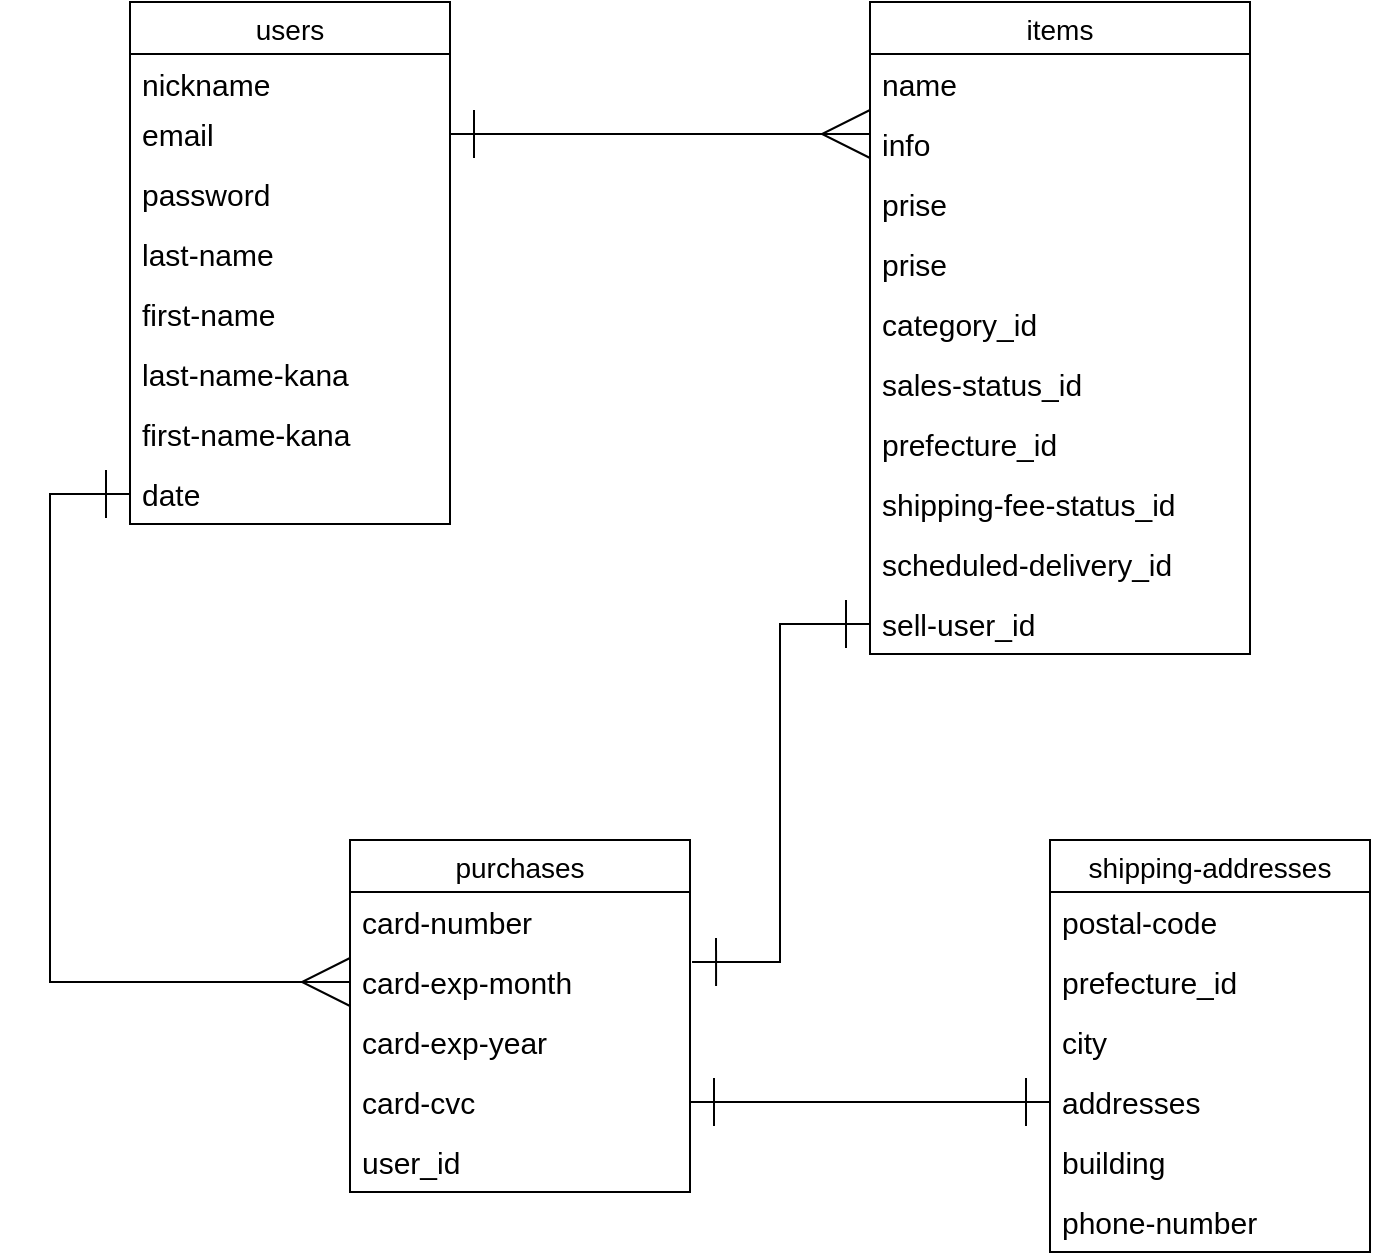 <mxfile version="13.6.5">
    <diagram id="rocKE24PGHX5GY2gO7GT" name="ページ1">
        <mxGraphModel dx="916" dy="680" grid="1" gridSize="10" guides="1" tooltips="1" connect="1" arrows="1" fold="1" page="1" pageScale="1" pageWidth="827" pageHeight="1169" math="0" shadow="0">
            <root>
                <mxCell id="0"/>
                <mxCell id="1" parent="0"/>
                <mxCell id="2" value="users" style="swimlane;fontStyle=0;childLayout=stackLayout;horizontal=1;startSize=26;horizontalStack=0;resizeParent=1;resizeParentMax=0;resizeLast=0;collapsible=1;marginBottom=0;align=center;fontSize=14;" parent="1" vertex="1">
                    <mxGeometry x="80" y="50" width="160" height="261" as="geometry"/>
                </mxCell>
                <mxCell id="3" value="nickname" style="text;strokeColor=none;fillColor=none;spacingLeft=4;spacingRight=4;overflow=hidden;rotatable=0;points=[[0,0.5],[1,0.5]];portConstraint=eastwest;fontSize=15;" parent="2" vertex="1">
                    <mxGeometry y="26" width="160" height="25" as="geometry"/>
                </mxCell>
                <mxCell id="11" value="email" style="text;strokeColor=none;fillColor=none;spacingLeft=4;spacingRight=4;overflow=hidden;rotatable=0;points=[[0,0.5],[1,0.5]];portConstraint=eastwest;fontSize=15;" parent="2" vertex="1">
                    <mxGeometry y="51" width="160" height="30" as="geometry"/>
                </mxCell>
                <mxCell id="10" value="password" style="text;strokeColor=none;fillColor=none;spacingLeft=4;spacingRight=4;overflow=hidden;rotatable=0;points=[[0,0.5],[1,0.5]];portConstraint=eastwest;fontSize=15;" parent="2" vertex="1">
                    <mxGeometry y="81" width="160" height="30" as="geometry"/>
                </mxCell>
                <mxCell id="4" value="last-name" style="text;strokeColor=none;fillColor=none;spacingLeft=4;spacingRight=4;overflow=hidden;rotatable=0;points=[[0,0.5],[1,0.5]];portConstraint=eastwest;fontSize=15;" parent="2" vertex="1">
                    <mxGeometry y="111" width="160" height="30" as="geometry"/>
                </mxCell>
                <mxCell id="12" value="first-name" style="text;strokeColor=none;fillColor=none;spacingLeft=4;spacingRight=4;overflow=hidden;rotatable=0;points=[[0,0.5],[1,0.5]];portConstraint=eastwest;fontSize=15;" parent="2" vertex="1">
                    <mxGeometry y="141" width="160" height="30" as="geometry"/>
                </mxCell>
                <mxCell id="13" value="last-name-kana" style="text;strokeColor=none;fillColor=none;spacingLeft=4;spacingRight=4;overflow=hidden;rotatable=0;points=[[0,0.5],[1,0.5]];portConstraint=eastwest;fontSize=15;" parent="2" vertex="1">
                    <mxGeometry y="171" width="160" height="30" as="geometry"/>
                </mxCell>
                <mxCell id="14" value="first-name-kana" style="text;strokeColor=none;fillColor=none;spacingLeft=4;spacingRight=4;overflow=hidden;rotatable=0;points=[[0,0.5],[1,0.5]];portConstraint=eastwest;fontSize=15;" parent="2" vertex="1">
                    <mxGeometry y="201" width="160" height="30" as="geometry"/>
                </mxCell>
                <mxCell id="5" value="date" style="text;strokeColor=none;fillColor=none;spacingLeft=4;spacingRight=4;overflow=hidden;rotatable=0;points=[[0,0.5],[1,0.5]];portConstraint=eastwest;fontSize=15;" parent="2" vertex="1">
                    <mxGeometry y="231" width="160" height="30" as="geometry"/>
                </mxCell>
                <mxCell id="20" style="edgeStyle=orthogonalEdgeStyle;rounded=0;orthogonalLoop=1;jettySize=auto;html=1;exitX=1;exitY=0.5;exitDx=0;exitDy=0;startArrow=ERone;startFill=0;startSize=22;endArrow=ERmany;endFill=0;endSize=22;fontSize=15;" parent="1" source="11" edge="1">
                    <mxGeometry relative="1" as="geometry">
                        <mxPoint x="450" y="116" as="targetPoint"/>
                    </mxGeometry>
                </mxCell>
                <mxCell id="6" value="items" style="swimlane;fontStyle=0;childLayout=stackLayout;horizontal=1;startSize=26;horizontalStack=0;resizeParent=1;resizeParentMax=0;resizeLast=0;collapsible=1;marginBottom=0;align=center;fontSize=14;" parent="1" vertex="1">
                    <mxGeometry x="450" y="50" width="190" height="326" as="geometry">
                        <mxRectangle x="520" y="50" width="70" height="26" as="alternateBounds"/>
                    </mxGeometry>
                </mxCell>
                <mxCell id="7" value="name" style="text;strokeColor=none;fillColor=none;spacingLeft=4;spacingRight=4;overflow=hidden;rotatable=0;points=[[0,0.5],[1,0.5]];portConstraint=eastwest;fontSize=15;" parent="6" vertex="1">
                    <mxGeometry y="26" width="190" height="30" as="geometry"/>
                </mxCell>
                <mxCell id="8" value="info" style="text;strokeColor=none;fillColor=none;spacingLeft=4;spacingRight=4;overflow=hidden;rotatable=0;points=[[0,0.5],[1,0.5]];portConstraint=eastwest;fontSize=15;" parent="6" vertex="1">
                    <mxGeometry y="56" width="190" height="30" as="geometry"/>
                </mxCell>
                <mxCell id="9" value="prise" style="text;strokeColor=none;fillColor=none;spacingLeft=4;spacingRight=4;overflow=hidden;rotatable=0;points=[[0,0.5],[1,0.5]];portConstraint=eastwest;fontSize=15;" parent="6" vertex="1">
                    <mxGeometry y="86" width="190" height="30" as="geometry"/>
                </mxCell>
                <mxCell id="21" value="prise" style="text;strokeColor=none;fillColor=none;spacingLeft=4;spacingRight=4;overflow=hidden;rotatable=0;points=[[0,0.5],[1,0.5]];portConstraint=eastwest;fontSize=15;" parent="6" vertex="1">
                    <mxGeometry y="116" width="190" height="30" as="geometry"/>
                </mxCell>
                <mxCell id="22" value="category_id" style="text;strokeColor=none;fillColor=none;spacingLeft=4;spacingRight=4;overflow=hidden;rotatable=0;points=[[0,0.5],[1,0.5]];portConstraint=eastwest;fontSize=15;" parent="6" vertex="1">
                    <mxGeometry y="146" width="190" height="30" as="geometry"/>
                </mxCell>
                <mxCell id="23" value="sales-status_id" style="text;strokeColor=none;fillColor=none;spacingLeft=4;spacingRight=4;overflow=hidden;rotatable=0;points=[[0,0.5],[1,0.5]];portConstraint=eastwest;fontSize=15;" parent="6" vertex="1">
                    <mxGeometry y="176" width="190" height="30" as="geometry"/>
                </mxCell>
                <mxCell id="38" value="prefecture_id" style="text;strokeColor=none;fillColor=none;spacingLeft=4;spacingRight=4;overflow=hidden;rotatable=0;points=[[0,0.5],[1,0.5]];portConstraint=eastwest;fontSize=15;" parent="6" vertex="1">
                    <mxGeometry y="206" width="190" height="30" as="geometry"/>
                </mxCell>
                <mxCell id="15" value="shipping-fee-status_id" style="text;strokeColor=none;fillColor=none;spacingLeft=4;spacingRight=4;overflow=hidden;rotatable=0;points=[[0,0.5],[1,0.5]];portConstraint=eastwest;fontSize=15;" parent="6" vertex="1">
                    <mxGeometry y="236" width="190" height="30" as="geometry"/>
                </mxCell>
                <mxCell id="24" value="scheduled-delivery_id" style="text;strokeColor=none;fillColor=none;spacingLeft=4;spacingRight=4;overflow=hidden;rotatable=0;points=[[0,0.5],[1,0.5]];portConstraint=eastwest;fontSize=15;" parent="6" vertex="1">
                    <mxGeometry y="266" width="190" height="30" as="geometry"/>
                </mxCell>
                <mxCell id="26" value="sell-user_id" style="text;strokeColor=none;fillColor=none;spacingLeft=4;spacingRight=4;overflow=hidden;rotatable=0;points=[[0,0.5],[1,0.5]];portConstraint=eastwest;fontSize=15;" parent="6" vertex="1">
                    <mxGeometry y="296" width="190" height="30" as="geometry"/>
                </mxCell>
                <mxCell id="34" value="shipping-addresses" style="swimlane;fontStyle=0;childLayout=stackLayout;horizontal=1;startSize=26;horizontalStack=0;resizeParent=1;resizeParentMax=0;resizeLast=0;collapsible=1;marginBottom=0;align=center;fontSize=14;" parent="1" vertex="1">
                    <mxGeometry x="540" y="469" width="160" height="206" as="geometry"/>
                </mxCell>
                <mxCell id="35" value="postal-code" style="text;strokeColor=none;fillColor=none;spacingLeft=4;spacingRight=4;overflow=hidden;rotatable=0;points=[[0,0.5],[1,0.5]];portConstraint=eastwest;fontSize=15;" parent="34" vertex="1">
                    <mxGeometry y="26" width="160" height="30" as="geometry"/>
                </mxCell>
                <mxCell id="36" value="prefecture_id" style="text;strokeColor=none;fillColor=none;spacingLeft=4;spacingRight=4;overflow=hidden;rotatable=0;points=[[0,0.5],[1,0.5]];portConstraint=eastwest;fontSize=15;" parent="34" vertex="1">
                    <mxGeometry y="56" width="160" height="30" as="geometry"/>
                </mxCell>
                <mxCell id="37" value="city" style="text;strokeColor=none;fillColor=none;spacingLeft=4;spacingRight=4;overflow=hidden;rotatable=0;points=[[0,0.5],[1,0.5]];portConstraint=eastwest;fontSize=15;" parent="34" vertex="1">
                    <mxGeometry y="86" width="160" height="30" as="geometry"/>
                </mxCell>
                <mxCell id="39" value="addresses" style="text;strokeColor=none;fillColor=none;spacingLeft=4;spacingRight=4;overflow=hidden;rotatable=0;points=[[0,0.5],[1,0.5]];portConstraint=eastwest;fontSize=15;" parent="34" vertex="1">
                    <mxGeometry y="116" width="160" height="30" as="geometry"/>
                </mxCell>
                <mxCell id="40" value="building" style="text;strokeColor=none;fillColor=none;spacingLeft=4;spacingRight=4;overflow=hidden;rotatable=0;points=[[0,0.5],[1,0.5]];portConstraint=eastwest;fontSize=15;" parent="34" vertex="1">
                    <mxGeometry y="146" width="160" height="30" as="geometry"/>
                </mxCell>
                <mxCell id="41" value="phone-number" style="text;strokeColor=none;fillColor=none;spacingLeft=4;spacingRight=4;overflow=hidden;rotatable=0;points=[[0,0.5],[1,0.5]];portConstraint=eastwest;fontSize=15;" parent="34" vertex="1">
                    <mxGeometry y="176" width="160" height="30" as="geometry"/>
                </mxCell>
                <mxCell id="43" style="edgeStyle=orthogonalEdgeStyle;sketch=0;orthogonalLoop=1;jettySize=auto;html=1;entryX=0;entryY=0.5;entryDx=0;entryDy=0;rounded=0;startArrow=ERone;startFill=0;endArrow=ERmany;endFill=0;endSize=22;startSize=22;exitX=0;exitY=0.5;exitDx=0;exitDy=0;" parent="1" source="5" target="31" edge="1">
                    <mxGeometry relative="1" as="geometry">
                        <mxPoint x="70" y="280" as="sourcePoint"/>
                    </mxGeometry>
                </mxCell>
                <mxCell id="29" value="purchases" style="swimlane;fontStyle=0;childLayout=stackLayout;horizontal=1;startSize=26;horizontalStack=0;resizeParent=1;resizeParentMax=0;resizeLast=0;collapsible=1;marginBottom=0;align=center;fontSize=14;" parent="1" vertex="1">
                    <mxGeometry x="190" y="469" width="170" height="176" as="geometry"/>
                </mxCell>
                <mxCell id="30" value="card-number" style="text;strokeColor=none;fillColor=none;spacingLeft=4;spacingRight=4;overflow=hidden;rotatable=0;points=[[0,0.5],[1,0.5]];portConstraint=eastwest;fontSize=15;" parent="29" vertex="1">
                    <mxGeometry y="26" width="170" height="30" as="geometry"/>
                </mxCell>
                <mxCell id="31" value="card-exp-month" style="text;strokeColor=none;fillColor=none;spacingLeft=4;spacingRight=4;overflow=hidden;rotatable=0;points=[[0,0.5],[1,0.5]];portConstraint=eastwest;fontSize=15;" parent="29" vertex="1">
                    <mxGeometry y="56" width="170" height="30" as="geometry"/>
                </mxCell>
                <mxCell id="32" value="card-exp-year" style="text;strokeColor=none;fillColor=none;spacingLeft=4;spacingRight=4;overflow=hidden;rotatable=0;points=[[0,0.5],[1,0.5]];portConstraint=eastwest;fontSize=15;" parent="29" vertex="1">
                    <mxGeometry y="86" width="170" height="30" as="geometry"/>
                </mxCell>
                <mxCell id="33" value="card-cvc" style="text;strokeColor=none;fillColor=none;spacingLeft=4;spacingRight=4;overflow=hidden;rotatable=0;points=[[0,0.5],[1,0.5]];portConstraint=eastwest;fontSize=15;" parent="29" vertex="1">
                    <mxGeometry y="116" width="170" height="30" as="geometry"/>
                </mxCell>
                <mxCell id="47" value="user_id" style="text;strokeColor=none;fillColor=none;spacingLeft=4;spacingRight=4;overflow=hidden;rotatable=0;points=[[0,0.5],[1,0.5]];portConstraint=eastwest;fontSize=15;" parent="29" vertex="1">
                    <mxGeometry y="146" width="170" height="30" as="geometry"/>
                </mxCell>
                <mxCell id="45" style="edgeStyle=orthogonalEdgeStyle;rounded=0;sketch=0;orthogonalLoop=1;jettySize=auto;html=1;exitX=0;exitY=0.5;exitDx=0;exitDy=0;entryX=1.006;entryY=0.167;entryDx=0;entryDy=0;entryPerimeter=0;startArrow=ERone;startFill=0;startSize=22;endArrow=ERone;endFill=0;endSize=22;" parent="1" source="26" target="31" edge="1">
                    <mxGeometry relative="1" as="geometry"/>
                </mxCell>
                <mxCell id="46" style="edgeStyle=orthogonalEdgeStyle;rounded=0;sketch=0;orthogonalLoop=1;jettySize=auto;html=1;exitX=1;exitY=0.5;exitDx=0;exitDy=0;entryX=0;entryY=0.5;entryDx=0;entryDy=0;startArrow=ERone;startFill=0;startSize=22;endArrow=ERone;endFill=0;endSize=22;" parent="1" source="33" target="39" edge="1">
                    <mxGeometry relative="1" as="geometry"/>
                </mxCell>
            </root>
        </mxGraphModel>
    </diagram>
</mxfile>